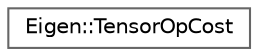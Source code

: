 digraph "类继承关系图"
{
 // LATEX_PDF_SIZE
  bgcolor="transparent";
  edge [fontname=Helvetica,fontsize=10,labelfontname=Helvetica,labelfontsize=10];
  node [fontname=Helvetica,fontsize=10,shape=box,height=0.2,width=0.4];
  rankdir="LR";
  Node0 [id="Node000000",label="Eigen::TensorOpCost",height=0.2,width=0.4,color="grey40", fillcolor="white", style="filled",URL="$class_eigen_1_1_tensor_op_cost.html",tooltip=" "];
}
